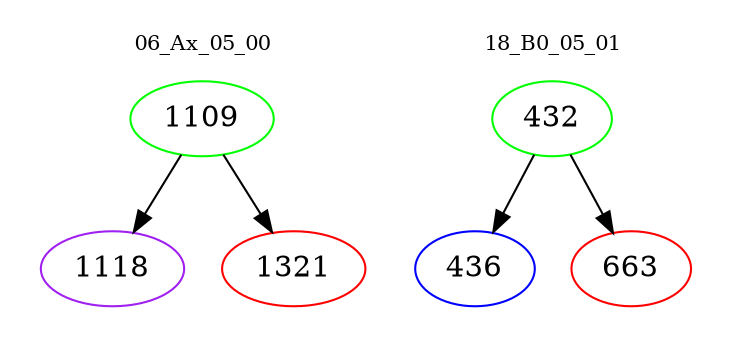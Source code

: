 digraph{
subgraph cluster_0 {
color = white
label = "06_Ax_05_00";
fontsize=10;
T0_1109 [label="1109", color="green"]
T0_1109 -> T0_1118 [color="black"]
T0_1118 [label="1118", color="purple"]
T0_1109 -> T0_1321 [color="black"]
T0_1321 [label="1321", color="red"]
}
subgraph cluster_1 {
color = white
label = "18_B0_05_01";
fontsize=10;
T1_432 [label="432", color="green"]
T1_432 -> T1_436 [color="black"]
T1_436 [label="436", color="blue"]
T1_432 -> T1_663 [color="black"]
T1_663 [label="663", color="red"]
}
}

